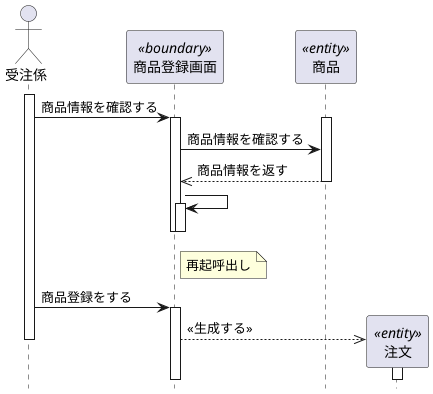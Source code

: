 @startuml シーケンス図
    hide footbox
    Actor 受注係 as human
    participant "商品登録画面" as boundary <<boundary>>
    participant "商品" as entity1 <<entity>>
  
    activate human
    human -> boundary : 商品情報を確認する

        activate boundary
            activate entity1

        boundary -> entity1 : 商品情報を確認する
            boundary <<-- entity1 : 商品情報を返す
            deactivate entity1
            
        boundary -> boundary
        note right of boundary : 再起呼出し
        
        activate boundary
        deactivate boundary
        deactivate boundary

    human -> boundary : 商品登録をする

    activate boundary
    create "注文" as entity <<entity>>
    boundary -->> entity : <<生成する>>
    deactivate human

        activate entity
        deactivate entity
@enduml